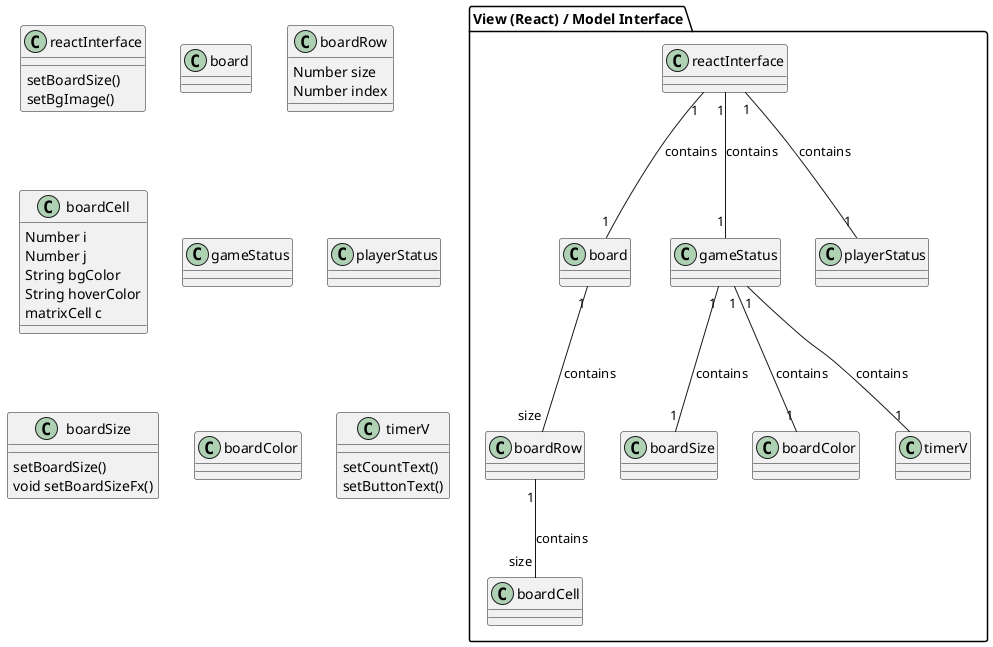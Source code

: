 @startuml Game View (React) / Model Interface

'Acquires react setState functions'

package "View (React) / Model Interface"{
    reactInterface "1" -- "1" board: contains
    reactInterface "1" -- "1" gameStatus: contains
    board "1" -- "size" boardRow: contains
    reactInterface "1" -- "1" playerStatus: contains
    boardRow "1" -- "size" boardCell: contains
    gameStatus "1" -- "1" boardSize: contains
    gameStatus "1" -- "1" boardColor: contains
    gameStatus "1" -- "1" timerV: contains

}

class reactInterface{
    setBoardSize()
    setBgImage()
}

class board{
}

class boardRow{
    Number size
    Number index
}

class boardCell{
    Number i
    Number j
    String bgColor
    String hoverColor
    matrixCell c
}

class gameStatus{

}

class playerStatus{

}

class boardSize{
    setBoardSize()
    void setBoardSizeFx()
}

class boardColor{

}

class timerV{
    setCountText()
    setButtonText()
}

@enduml